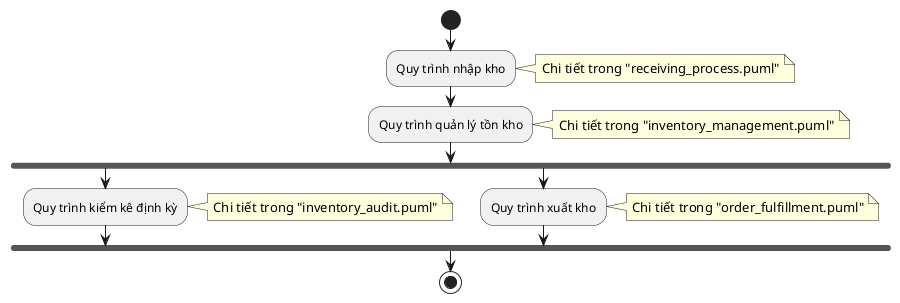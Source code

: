 @startuml Storage Management Overview
start
:Quy trình nhập kho;
note right
  Chi tiết trong "receiving_process.puml"
end note

:Quy trình quản lý tồn kho;
note right
  Chi tiết trong "inventory_management.puml"
end note

fork
  :Quy trình kiểm kê định kỳ;
  note right
    Chi tiết trong "inventory_audit.puml"
  end note
fork again
  :Quy trình xuất kho;
  note right
    Chi tiết trong "order_fulfillment.puml"
  end note
end fork
stop
@enduml